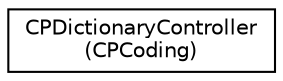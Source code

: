 digraph "Graphical Class Hierarchy"
{
  edge [fontname="Helvetica",fontsize="10",labelfontname="Helvetica",labelfontsize="10"];
  node [fontname="Helvetica",fontsize="10",shape=record];
  rankdir="LR";
  Node1 [label="CPDictionaryController\l(CPCoding)",height=0.2,width=0.4,color="black", fillcolor="white", style="filled",URL="$category_c_p_dictionary_controller_07_c_p_coding_08.html"];
}
